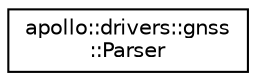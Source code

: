 digraph "Graphical Class Hierarchy"
{
  edge [fontname="Helvetica",fontsize="10",labelfontname="Helvetica",labelfontsize="10"];
  node [fontname="Helvetica",fontsize="10",shape=record];
  rankdir="LR";
  Node1 [label="apollo::drivers::gnss\l::Parser",height=0.2,width=0.4,color="black", fillcolor="white", style="filled",URL="$classapollo_1_1drivers_1_1gnss_1_1Parser.html"];
}
